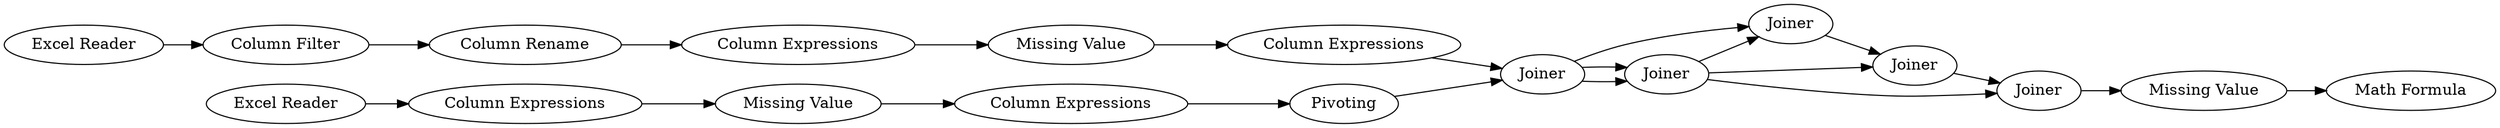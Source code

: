 digraph {
	173 [label="Column Expressions"]
	190 [label=Joiner]
	191 [label="Missing Value"]
	192 [label="Missing Value"]
	193 [label="Column Expressions"]
	194 [label=Pivoting]
	195 [label=Joiner]
	217 [label="Math Formula"]
	222 [label=Joiner]
	224 [label=Joiner]
	225 [label="Missing Value"]
	228 [label=Joiner]
	230 [label="Excel Reader"]
	369 [label="Column Expressions"]
	370 [label="Column Expressions"]
	372 [label="Column Filter"]
	373 [label="Column Rename"]
	374 [label="Excel Reader"]
	173 -> 194
	190 -> 222
	190 -> 195
	190 -> 195
	191 -> 173
	192 -> 193
	193 -> 190
	194 -> 190
	195 -> 222
	195 -> 224
	195 -> 228
	222 -> 224
	224 -> 228
	225 -> 217
	228 -> 225
	230 -> 370
	369 -> 192
	370 -> 191
	372 -> 373
	373 -> 369
	374 -> 372
	rankdir=LR
}
